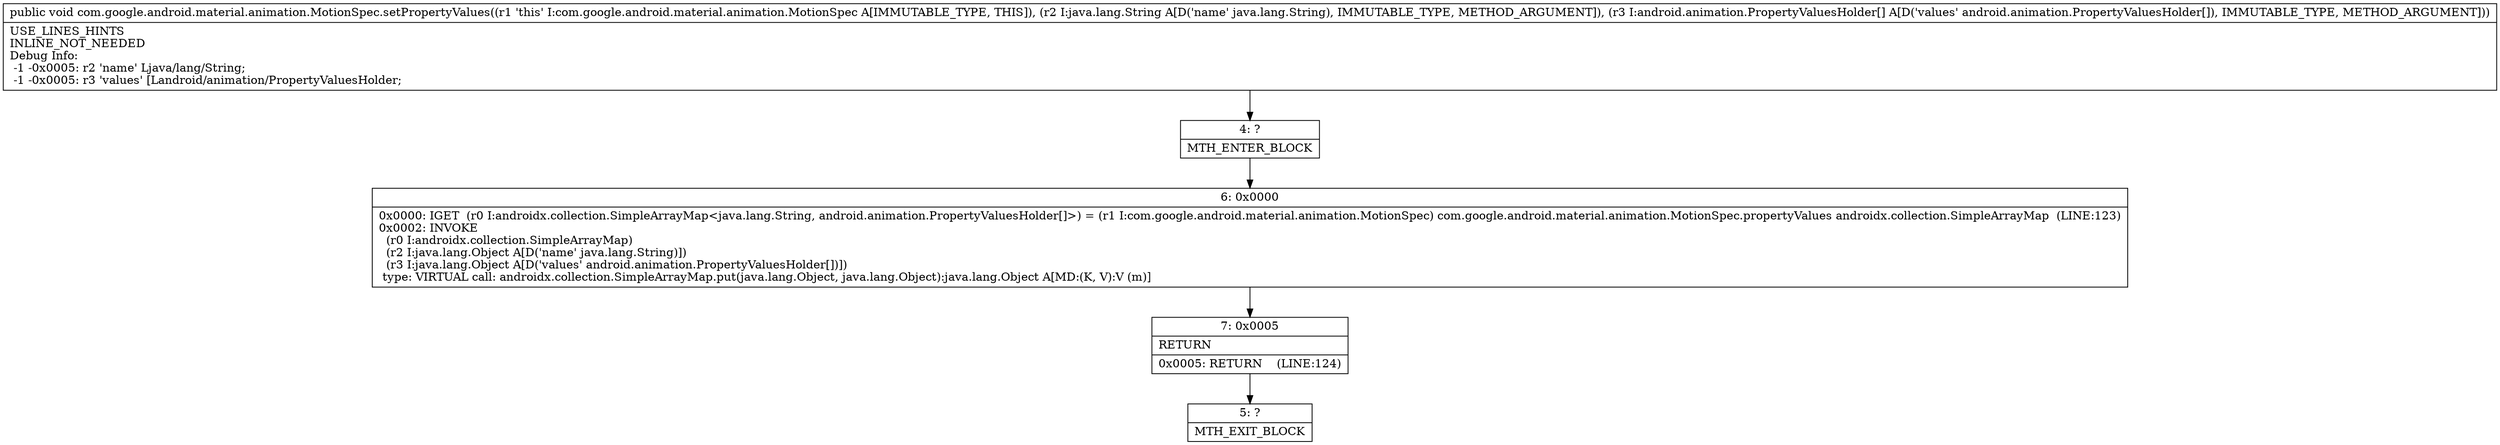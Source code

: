 digraph "CFG forcom.google.android.material.animation.MotionSpec.setPropertyValues(Ljava\/lang\/String;[Landroid\/animation\/PropertyValuesHolder;)V" {
Node_4 [shape=record,label="{4\:\ ?|MTH_ENTER_BLOCK\l}"];
Node_6 [shape=record,label="{6\:\ 0x0000|0x0000: IGET  (r0 I:androidx.collection.SimpleArrayMap\<java.lang.String, android.animation.PropertyValuesHolder[]\>) = (r1 I:com.google.android.material.animation.MotionSpec) com.google.android.material.animation.MotionSpec.propertyValues androidx.collection.SimpleArrayMap  (LINE:123)\l0x0002: INVOKE  \l  (r0 I:androidx.collection.SimpleArrayMap)\l  (r2 I:java.lang.Object A[D('name' java.lang.String)])\l  (r3 I:java.lang.Object A[D('values' android.animation.PropertyValuesHolder[])])\l type: VIRTUAL call: androidx.collection.SimpleArrayMap.put(java.lang.Object, java.lang.Object):java.lang.Object A[MD:(K, V):V (m)]\l}"];
Node_7 [shape=record,label="{7\:\ 0x0005|RETURN\l|0x0005: RETURN    (LINE:124)\l}"];
Node_5 [shape=record,label="{5\:\ ?|MTH_EXIT_BLOCK\l}"];
MethodNode[shape=record,label="{public void com.google.android.material.animation.MotionSpec.setPropertyValues((r1 'this' I:com.google.android.material.animation.MotionSpec A[IMMUTABLE_TYPE, THIS]), (r2 I:java.lang.String A[D('name' java.lang.String), IMMUTABLE_TYPE, METHOD_ARGUMENT]), (r3 I:android.animation.PropertyValuesHolder[] A[D('values' android.animation.PropertyValuesHolder[]), IMMUTABLE_TYPE, METHOD_ARGUMENT]))  | USE_LINES_HINTS\lINLINE_NOT_NEEDED\lDebug Info:\l  \-1 \-0x0005: r2 'name' Ljava\/lang\/String;\l  \-1 \-0x0005: r3 'values' [Landroid\/animation\/PropertyValuesHolder;\l}"];
MethodNode -> Node_4;Node_4 -> Node_6;
Node_6 -> Node_7;
Node_7 -> Node_5;
}

